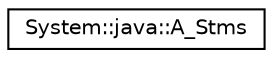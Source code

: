 digraph G
{
  edge [fontname="Helvetica",fontsize="10",labelfontname="Helvetica",labelfontsize="10"];
  node [fontname="Helvetica",fontsize="10",shape=record];
  rankdir="LR";
  Node1 [label="System::java::A_Stms",height=0.2,width=0.4,color="black", fillcolor="white", style="filled",URL="$class_system_1_1java_1_1_a___stms.html"];
}
